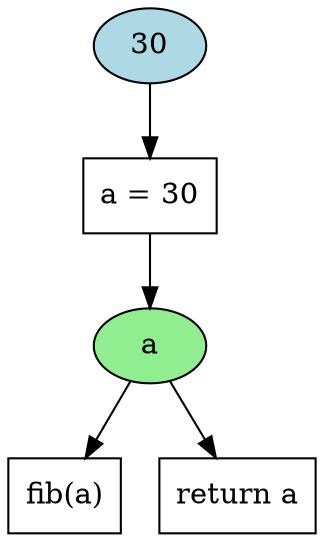 digraph DFG_main {
    node [shape=ellipse, style=filled, fillcolor=lightblue];
    const_30 [label="30"];

    node [shape=box, style="", fillcolor=""];
    op_assign_a [label="a = 30"];
    op_call_fib [label="fib(a)"];
    op_return [label="return a"];

    node [shape=ellipse, style=filled, fillcolor=lightgreen];
    a_out [label="a"];

    const_30 -> op_assign_a;
    op_assign_a -> a_out;
    a_out -> op_call_fib;
    a_out -> op_return;
}